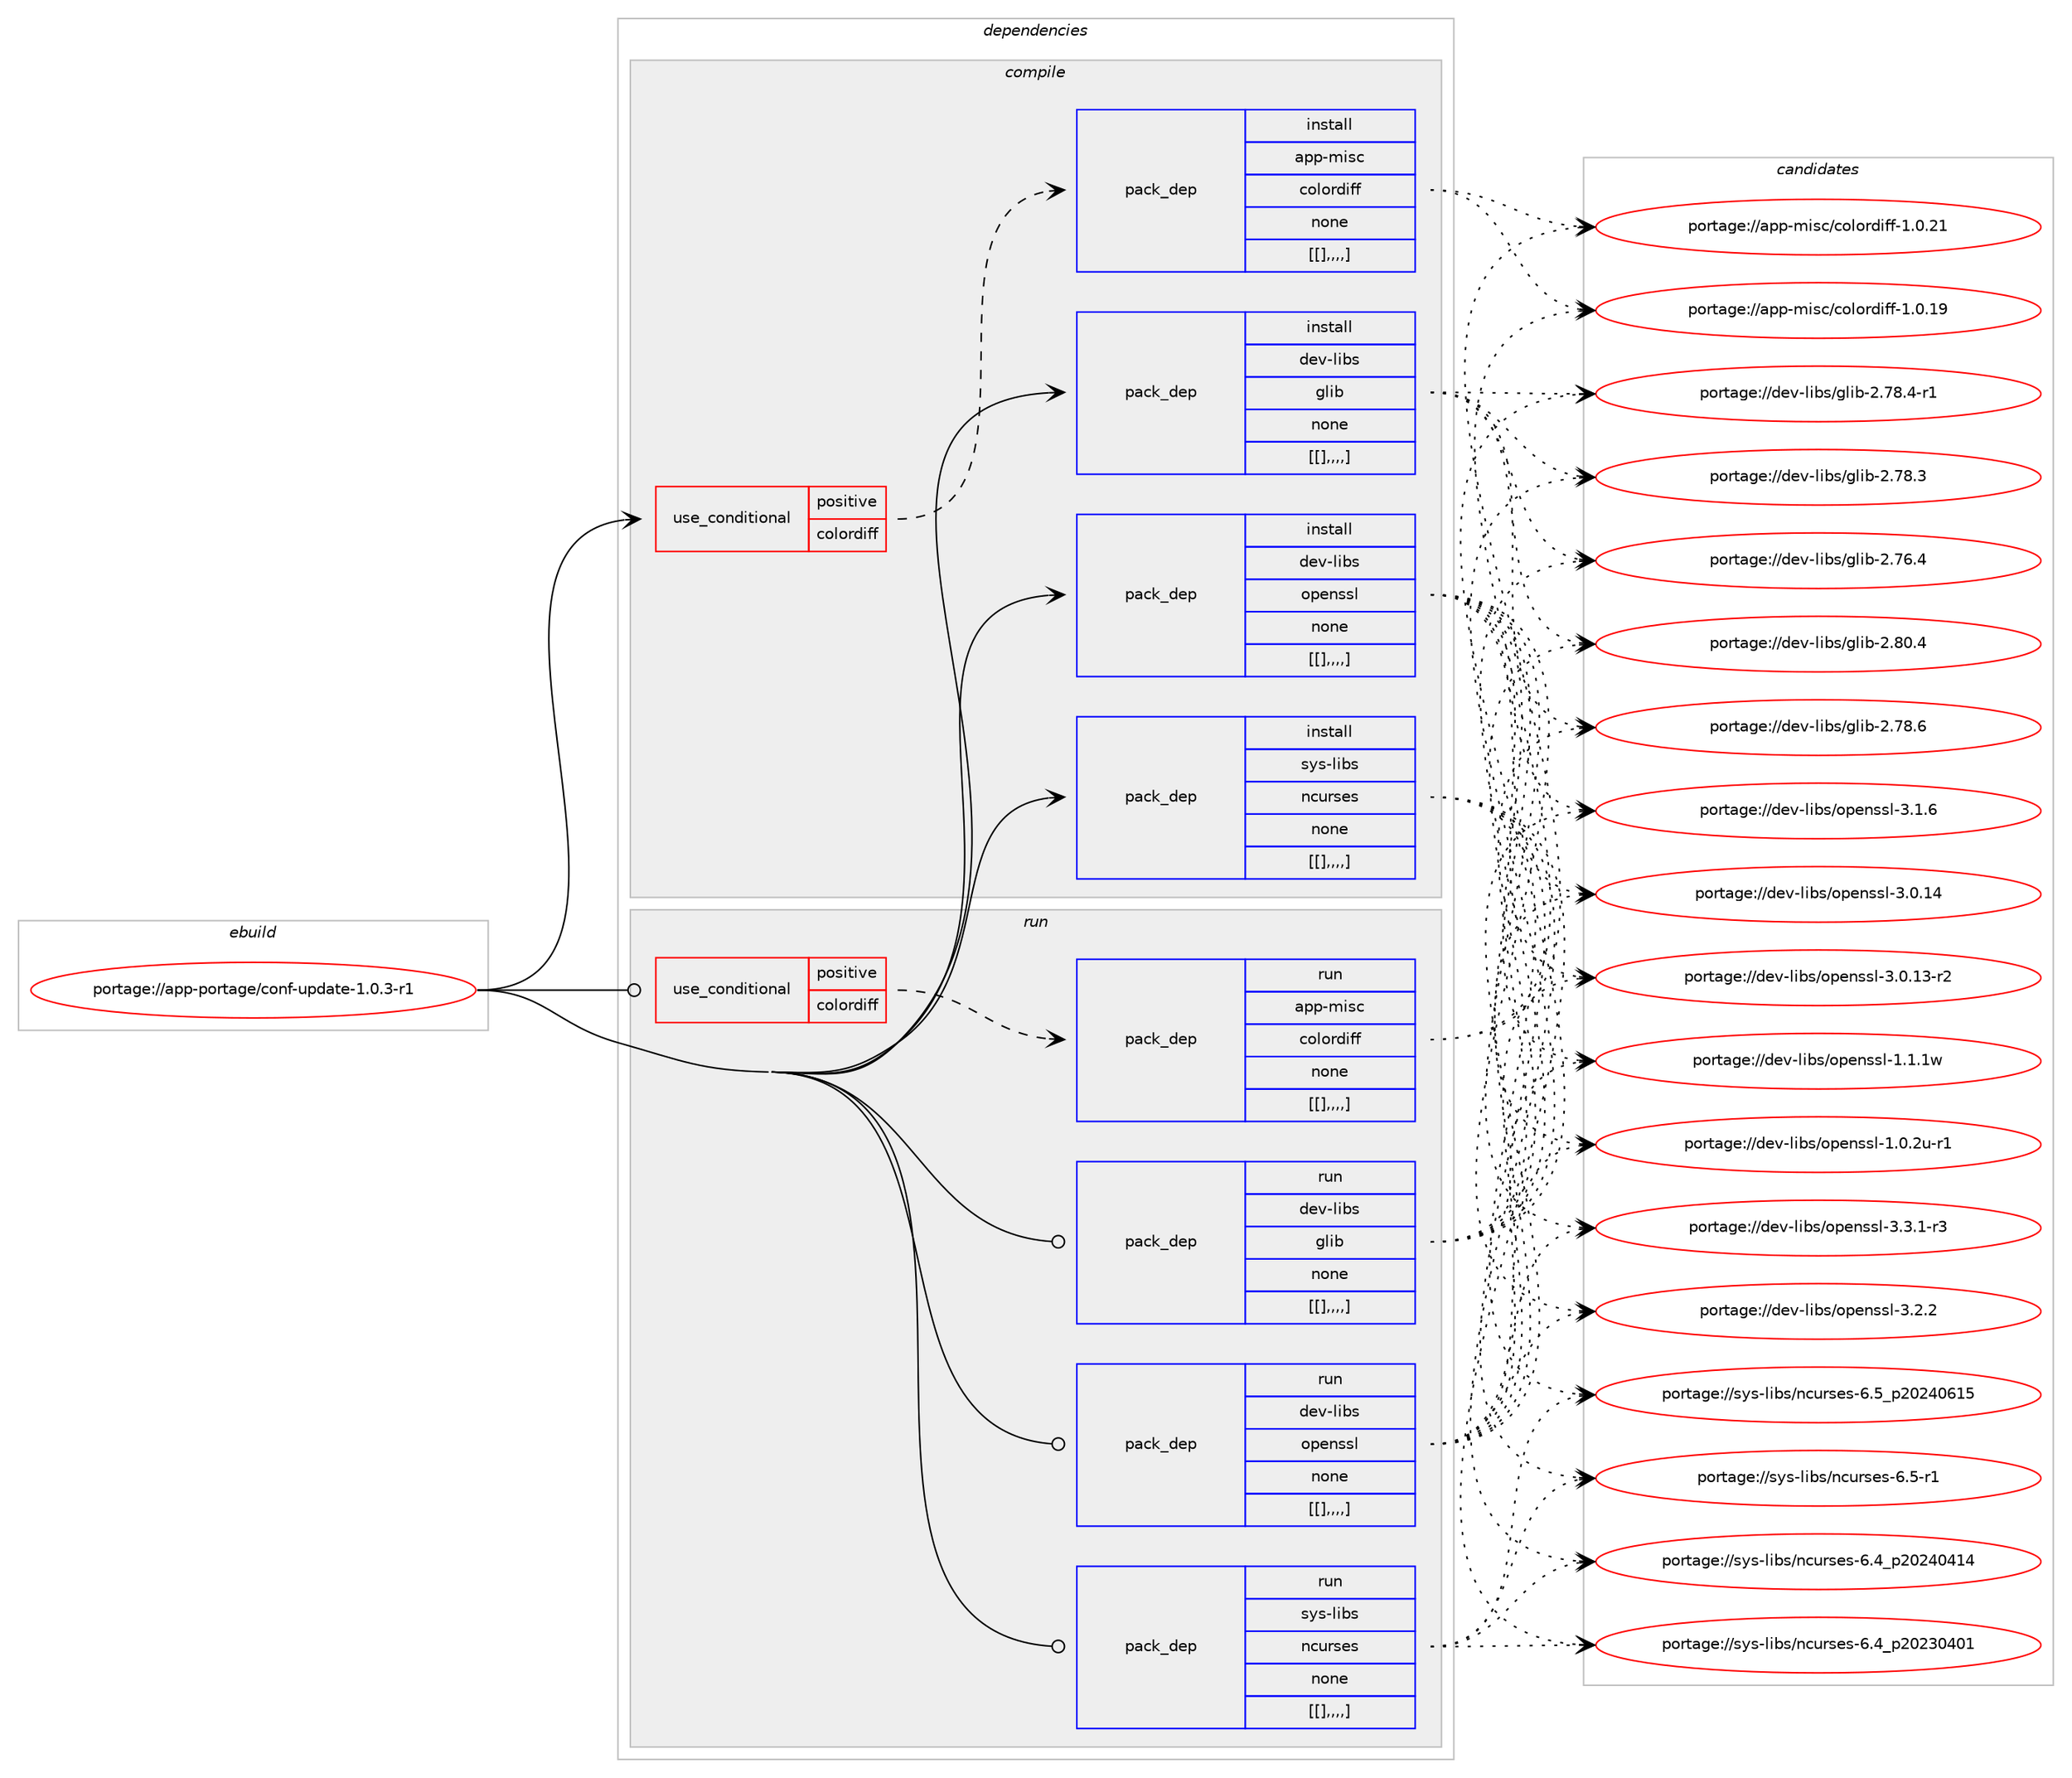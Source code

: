 digraph prolog {

# *************
# Graph options
# *************

newrank=true;
concentrate=true;
compound=true;
graph [rankdir=LR,fontname=Helvetica,fontsize=10,ranksep=1.5];#, ranksep=2.5, nodesep=0.2];
edge  [arrowhead=vee];
node  [fontname=Helvetica,fontsize=10];

# **********
# The ebuild
# **********

subgraph cluster_leftcol {
color=gray;
label=<<i>ebuild</i>>;
id [label="portage://app-portage/conf-update-1.0.3-r1", color=red, width=4, href="../app-portage/conf-update-1.0.3-r1.svg"];
}

# ****************
# The dependencies
# ****************

subgraph cluster_midcol {
color=gray;
label=<<i>dependencies</i>>;
subgraph cluster_compile {
fillcolor="#eeeeee";
style=filled;
label=<<i>compile</i>>;
subgraph cond14142 {
dependency50761 [label=<<TABLE BORDER="0" CELLBORDER="1" CELLSPACING="0" CELLPADDING="4"><TR><TD ROWSPAN="3" CELLPADDING="10">use_conditional</TD></TR><TR><TD>positive</TD></TR><TR><TD>colordiff</TD></TR></TABLE>>, shape=none, color=red];
subgraph pack36159 {
dependency50762 [label=<<TABLE BORDER="0" CELLBORDER="1" CELLSPACING="0" CELLPADDING="4" WIDTH="220"><TR><TD ROWSPAN="6" CELLPADDING="30">pack_dep</TD></TR><TR><TD WIDTH="110">install</TD></TR><TR><TD>app-misc</TD></TR><TR><TD>colordiff</TD></TR><TR><TD>none</TD></TR><TR><TD>[[],,,,]</TD></TR></TABLE>>, shape=none, color=blue];
}
dependency50761:e -> dependency50762:w [weight=20,style="dashed",arrowhead="vee"];
}
id:e -> dependency50761:w [weight=20,style="solid",arrowhead="vee"];
subgraph pack36160 {
dependency50763 [label=<<TABLE BORDER="0" CELLBORDER="1" CELLSPACING="0" CELLPADDING="4" WIDTH="220"><TR><TD ROWSPAN="6" CELLPADDING="30">pack_dep</TD></TR><TR><TD WIDTH="110">install</TD></TR><TR><TD>dev-libs</TD></TR><TR><TD>glib</TD></TR><TR><TD>none</TD></TR><TR><TD>[[],,,,]</TD></TR></TABLE>>, shape=none, color=blue];
}
id:e -> dependency50763:w [weight=20,style="solid",arrowhead="vee"];
subgraph pack36161 {
dependency50764 [label=<<TABLE BORDER="0" CELLBORDER="1" CELLSPACING="0" CELLPADDING="4" WIDTH="220"><TR><TD ROWSPAN="6" CELLPADDING="30">pack_dep</TD></TR><TR><TD WIDTH="110">install</TD></TR><TR><TD>dev-libs</TD></TR><TR><TD>openssl</TD></TR><TR><TD>none</TD></TR><TR><TD>[[],,,,]</TD></TR></TABLE>>, shape=none, color=blue];
}
id:e -> dependency50764:w [weight=20,style="solid",arrowhead="vee"];
subgraph pack36162 {
dependency50765 [label=<<TABLE BORDER="0" CELLBORDER="1" CELLSPACING="0" CELLPADDING="4" WIDTH="220"><TR><TD ROWSPAN="6" CELLPADDING="30">pack_dep</TD></TR><TR><TD WIDTH="110">install</TD></TR><TR><TD>sys-libs</TD></TR><TR><TD>ncurses</TD></TR><TR><TD>none</TD></TR><TR><TD>[[],,,,]</TD></TR></TABLE>>, shape=none, color=blue];
}
id:e -> dependency50765:w [weight=20,style="solid",arrowhead="vee"];
}
subgraph cluster_compileandrun {
fillcolor="#eeeeee";
style=filled;
label=<<i>compile and run</i>>;
}
subgraph cluster_run {
fillcolor="#eeeeee";
style=filled;
label=<<i>run</i>>;
subgraph cond14143 {
dependency50766 [label=<<TABLE BORDER="0" CELLBORDER="1" CELLSPACING="0" CELLPADDING="4"><TR><TD ROWSPAN="3" CELLPADDING="10">use_conditional</TD></TR><TR><TD>positive</TD></TR><TR><TD>colordiff</TD></TR></TABLE>>, shape=none, color=red];
subgraph pack36163 {
dependency50767 [label=<<TABLE BORDER="0" CELLBORDER="1" CELLSPACING="0" CELLPADDING="4" WIDTH="220"><TR><TD ROWSPAN="6" CELLPADDING="30">pack_dep</TD></TR><TR><TD WIDTH="110">run</TD></TR><TR><TD>app-misc</TD></TR><TR><TD>colordiff</TD></TR><TR><TD>none</TD></TR><TR><TD>[[],,,,]</TD></TR></TABLE>>, shape=none, color=blue];
}
dependency50766:e -> dependency50767:w [weight=20,style="dashed",arrowhead="vee"];
}
id:e -> dependency50766:w [weight=20,style="solid",arrowhead="odot"];
subgraph pack36164 {
dependency50768 [label=<<TABLE BORDER="0" CELLBORDER="1" CELLSPACING="0" CELLPADDING="4" WIDTH="220"><TR><TD ROWSPAN="6" CELLPADDING="30">pack_dep</TD></TR><TR><TD WIDTH="110">run</TD></TR><TR><TD>dev-libs</TD></TR><TR><TD>glib</TD></TR><TR><TD>none</TD></TR><TR><TD>[[],,,,]</TD></TR></TABLE>>, shape=none, color=blue];
}
id:e -> dependency50768:w [weight=20,style="solid",arrowhead="odot"];
subgraph pack36165 {
dependency50769 [label=<<TABLE BORDER="0" CELLBORDER="1" CELLSPACING="0" CELLPADDING="4" WIDTH="220"><TR><TD ROWSPAN="6" CELLPADDING="30">pack_dep</TD></TR><TR><TD WIDTH="110">run</TD></TR><TR><TD>dev-libs</TD></TR><TR><TD>openssl</TD></TR><TR><TD>none</TD></TR><TR><TD>[[],,,,]</TD></TR></TABLE>>, shape=none, color=blue];
}
id:e -> dependency50769:w [weight=20,style="solid",arrowhead="odot"];
subgraph pack36166 {
dependency50770 [label=<<TABLE BORDER="0" CELLBORDER="1" CELLSPACING="0" CELLPADDING="4" WIDTH="220"><TR><TD ROWSPAN="6" CELLPADDING="30">pack_dep</TD></TR><TR><TD WIDTH="110">run</TD></TR><TR><TD>sys-libs</TD></TR><TR><TD>ncurses</TD></TR><TR><TD>none</TD></TR><TR><TD>[[],,,,]</TD></TR></TABLE>>, shape=none, color=blue];
}
id:e -> dependency50770:w [weight=20,style="solid",arrowhead="odot"];
}
}

# **************
# The candidates
# **************

subgraph cluster_choices {
rank=same;
color=gray;
label=<<i>candidates</i>>;

subgraph choice36159 {
color=black;
nodesep=1;
choice971121124510910511599479911110811111410010510210245494648465049 [label="portage://app-misc/colordiff-1.0.21", color=red, width=4,href="../app-misc/colordiff-1.0.21.svg"];
choice971121124510910511599479911110811111410010510210245494648464957 [label="portage://app-misc/colordiff-1.0.19", color=red, width=4,href="../app-misc/colordiff-1.0.19.svg"];
dependency50762:e -> choice971121124510910511599479911110811111410010510210245494648465049:w [style=dotted,weight="100"];
dependency50762:e -> choice971121124510910511599479911110811111410010510210245494648464957:w [style=dotted,weight="100"];
}
subgraph choice36160 {
color=black;
nodesep=1;
choice1001011184510810598115471031081059845504656484652 [label="portage://dev-libs/glib-2.80.4", color=red, width=4,href="../dev-libs/glib-2.80.4.svg"];
choice1001011184510810598115471031081059845504655564654 [label="portage://dev-libs/glib-2.78.6", color=red, width=4,href="../dev-libs/glib-2.78.6.svg"];
choice10010111845108105981154710310810598455046555646524511449 [label="portage://dev-libs/glib-2.78.4-r1", color=red, width=4,href="../dev-libs/glib-2.78.4-r1.svg"];
choice1001011184510810598115471031081059845504655564651 [label="portage://dev-libs/glib-2.78.3", color=red, width=4,href="../dev-libs/glib-2.78.3.svg"];
choice1001011184510810598115471031081059845504655544652 [label="portage://dev-libs/glib-2.76.4", color=red, width=4,href="../dev-libs/glib-2.76.4.svg"];
dependency50763:e -> choice1001011184510810598115471031081059845504656484652:w [style=dotted,weight="100"];
dependency50763:e -> choice1001011184510810598115471031081059845504655564654:w [style=dotted,weight="100"];
dependency50763:e -> choice10010111845108105981154710310810598455046555646524511449:w [style=dotted,weight="100"];
dependency50763:e -> choice1001011184510810598115471031081059845504655564651:w [style=dotted,weight="100"];
dependency50763:e -> choice1001011184510810598115471031081059845504655544652:w [style=dotted,weight="100"];
}
subgraph choice36161 {
color=black;
nodesep=1;
choice1001011184510810598115471111121011101151151084551465146494511451 [label="portage://dev-libs/openssl-3.3.1-r3", color=red, width=4,href="../dev-libs/openssl-3.3.1-r3.svg"];
choice100101118451081059811547111112101110115115108455146504650 [label="portage://dev-libs/openssl-3.2.2", color=red, width=4,href="../dev-libs/openssl-3.2.2.svg"];
choice100101118451081059811547111112101110115115108455146494654 [label="portage://dev-libs/openssl-3.1.6", color=red, width=4,href="../dev-libs/openssl-3.1.6.svg"];
choice10010111845108105981154711111210111011511510845514648464952 [label="portage://dev-libs/openssl-3.0.14", color=red, width=4,href="../dev-libs/openssl-3.0.14.svg"];
choice100101118451081059811547111112101110115115108455146484649514511450 [label="portage://dev-libs/openssl-3.0.13-r2", color=red, width=4,href="../dev-libs/openssl-3.0.13-r2.svg"];
choice100101118451081059811547111112101110115115108454946494649119 [label="portage://dev-libs/openssl-1.1.1w", color=red, width=4,href="../dev-libs/openssl-1.1.1w.svg"];
choice1001011184510810598115471111121011101151151084549464846501174511449 [label="portage://dev-libs/openssl-1.0.2u-r1", color=red, width=4,href="../dev-libs/openssl-1.0.2u-r1.svg"];
dependency50764:e -> choice1001011184510810598115471111121011101151151084551465146494511451:w [style=dotted,weight="100"];
dependency50764:e -> choice100101118451081059811547111112101110115115108455146504650:w [style=dotted,weight="100"];
dependency50764:e -> choice100101118451081059811547111112101110115115108455146494654:w [style=dotted,weight="100"];
dependency50764:e -> choice10010111845108105981154711111210111011511510845514648464952:w [style=dotted,weight="100"];
dependency50764:e -> choice100101118451081059811547111112101110115115108455146484649514511450:w [style=dotted,weight="100"];
dependency50764:e -> choice100101118451081059811547111112101110115115108454946494649119:w [style=dotted,weight="100"];
dependency50764:e -> choice1001011184510810598115471111121011101151151084549464846501174511449:w [style=dotted,weight="100"];
}
subgraph choice36162 {
color=black;
nodesep=1;
choice1151211154510810598115471109911711411510111545544653951125048505248544953 [label="portage://sys-libs/ncurses-6.5_p20240615", color=red, width=4,href="../sys-libs/ncurses-6.5_p20240615.svg"];
choice11512111545108105981154711099117114115101115455446534511449 [label="portage://sys-libs/ncurses-6.5-r1", color=red, width=4,href="../sys-libs/ncurses-6.5-r1.svg"];
choice1151211154510810598115471109911711411510111545544652951125048505248524952 [label="portage://sys-libs/ncurses-6.4_p20240414", color=red, width=4,href="../sys-libs/ncurses-6.4_p20240414.svg"];
choice1151211154510810598115471109911711411510111545544652951125048505148524849 [label="portage://sys-libs/ncurses-6.4_p20230401", color=red, width=4,href="../sys-libs/ncurses-6.4_p20230401.svg"];
dependency50765:e -> choice1151211154510810598115471109911711411510111545544653951125048505248544953:w [style=dotted,weight="100"];
dependency50765:e -> choice11512111545108105981154711099117114115101115455446534511449:w [style=dotted,weight="100"];
dependency50765:e -> choice1151211154510810598115471109911711411510111545544652951125048505248524952:w [style=dotted,weight="100"];
dependency50765:e -> choice1151211154510810598115471109911711411510111545544652951125048505148524849:w [style=dotted,weight="100"];
}
subgraph choice36163 {
color=black;
nodesep=1;
choice971121124510910511599479911110811111410010510210245494648465049 [label="portage://app-misc/colordiff-1.0.21", color=red, width=4,href="../app-misc/colordiff-1.0.21.svg"];
choice971121124510910511599479911110811111410010510210245494648464957 [label="portage://app-misc/colordiff-1.0.19", color=red, width=4,href="../app-misc/colordiff-1.0.19.svg"];
dependency50767:e -> choice971121124510910511599479911110811111410010510210245494648465049:w [style=dotted,weight="100"];
dependency50767:e -> choice971121124510910511599479911110811111410010510210245494648464957:w [style=dotted,weight="100"];
}
subgraph choice36164 {
color=black;
nodesep=1;
choice1001011184510810598115471031081059845504656484652 [label="portage://dev-libs/glib-2.80.4", color=red, width=4,href="../dev-libs/glib-2.80.4.svg"];
choice1001011184510810598115471031081059845504655564654 [label="portage://dev-libs/glib-2.78.6", color=red, width=4,href="../dev-libs/glib-2.78.6.svg"];
choice10010111845108105981154710310810598455046555646524511449 [label="portage://dev-libs/glib-2.78.4-r1", color=red, width=4,href="../dev-libs/glib-2.78.4-r1.svg"];
choice1001011184510810598115471031081059845504655564651 [label="portage://dev-libs/glib-2.78.3", color=red, width=4,href="../dev-libs/glib-2.78.3.svg"];
choice1001011184510810598115471031081059845504655544652 [label="portage://dev-libs/glib-2.76.4", color=red, width=4,href="../dev-libs/glib-2.76.4.svg"];
dependency50768:e -> choice1001011184510810598115471031081059845504656484652:w [style=dotted,weight="100"];
dependency50768:e -> choice1001011184510810598115471031081059845504655564654:w [style=dotted,weight="100"];
dependency50768:e -> choice10010111845108105981154710310810598455046555646524511449:w [style=dotted,weight="100"];
dependency50768:e -> choice1001011184510810598115471031081059845504655564651:w [style=dotted,weight="100"];
dependency50768:e -> choice1001011184510810598115471031081059845504655544652:w [style=dotted,weight="100"];
}
subgraph choice36165 {
color=black;
nodesep=1;
choice1001011184510810598115471111121011101151151084551465146494511451 [label="portage://dev-libs/openssl-3.3.1-r3", color=red, width=4,href="../dev-libs/openssl-3.3.1-r3.svg"];
choice100101118451081059811547111112101110115115108455146504650 [label="portage://dev-libs/openssl-3.2.2", color=red, width=4,href="../dev-libs/openssl-3.2.2.svg"];
choice100101118451081059811547111112101110115115108455146494654 [label="portage://dev-libs/openssl-3.1.6", color=red, width=4,href="../dev-libs/openssl-3.1.6.svg"];
choice10010111845108105981154711111210111011511510845514648464952 [label="portage://dev-libs/openssl-3.0.14", color=red, width=4,href="../dev-libs/openssl-3.0.14.svg"];
choice100101118451081059811547111112101110115115108455146484649514511450 [label="portage://dev-libs/openssl-3.0.13-r2", color=red, width=4,href="../dev-libs/openssl-3.0.13-r2.svg"];
choice100101118451081059811547111112101110115115108454946494649119 [label="portage://dev-libs/openssl-1.1.1w", color=red, width=4,href="../dev-libs/openssl-1.1.1w.svg"];
choice1001011184510810598115471111121011101151151084549464846501174511449 [label="portage://dev-libs/openssl-1.0.2u-r1", color=red, width=4,href="../dev-libs/openssl-1.0.2u-r1.svg"];
dependency50769:e -> choice1001011184510810598115471111121011101151151084551465146494511451:w [style=dotted,weight="100"];
dependency50769:e -> choice100101118451081059811547111112101110115115108455146504650:w [style=dotted,weight="100"];
dependency50769:e -> choice100101118451081059811547111112101110115115108455146494654:w [style=dotted,weight="100"];
dependency50769:e -> choice10010111845108105981154711111210111011511510845514648464952:w [style=dotted,weight="100"];
dependency50769:e -> choice100101118451081059811547111112101110115115108455146484649514511450:w [style=dotted,weight="100"];
dependency50769:e -> choice100101118451081059811547111112101110115115108454946494649119:w [style=dotted,weight="100"];
dependency50769:e -> choice1001011184510810598115471111121011101151151084549464846501174511449:w [style=dotted,weight="100"];
}
subgraph choice36166 {
color=black;
nodesep=1;
choice1151211154510810598115471109911711411510111545544653951125048505248544953 [label="portage://sys-libs/ncurses-6.5_p20240615", color=red, width=4,href="../sys-libs/ncurses-6.5_p20240615.svg"];
choice11512111545108105981154711099117114115101115455446534511449 [label="portage://sys-libs/ncurses-6.5-r1", color=red, width=4,href="../sys-libs/ncurses-6.5-r1.svg"];
choice1151211154510810598115471109911711411510111545544652951125048505248524952 [label="portage://sys-libs/ncurses-6.4_p20240414", color=red, width=4,href="../sys-libs/ncurses-6.4_p20240414.svg"];
choice1151211154510810598115471109911711411510111545544652951125048505148524849 [label="portage://sys-libs/ncurses-6.4_p20230401", color=red, width=4,href="../sys-libs/ncurses-6.4_p20230401.svg"];
dependency50770:e -> choice1151211154510810598115471109911711411510111545544653951125048505248544953:w [style=dotted,weight="100"];
dependency50770:e -> choice11512111545108105981154711099117114115101115455446534511449:w [style=dotted,weight="100"];
dependency50770:e -> choice1151211154510810598115471109911711411510111545544652951125048505248524952:w [style=dotted,weight="100"];
dependency50770:e -> choice1151211154510810598115471109911711411510111545544652951125048505148524849:w [style=dotted,weight="100"];
}
}

}

